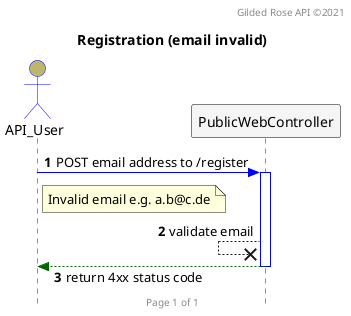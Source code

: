 @startuml

autonumber
header Gilded Rose API ©2021
footer Page 1 of 1
hide footbox

skinparam responseMessageBelowArrow true
skinparam sequence {
  ActorBackgroundColor DarkKhaki
  ActorBorderColor Blue
  DatabaseBackgroundColor Gray
  DatabaseBorderColor Black
  LifeLineBorderColor Blue
  ParticipantBackgroundColor WhiteSmoke
  ParticipantBorderColor Black
}
skinparam style strictuml

title Registration (email invalid)

actor API_User
participant PublicWebController

API_User -[#0000FF]> PublicWebController : POST email address to /register
note right of API_User
 Invalid email e.g. a.b@c.de
end note
activate PublicWebController
PublicWebController x<-- PublicWebController : validate email
API_User <[#DarkGreen]-- PublicWebController : return 4xx status code
deactivate PublicWebController

@enduml


